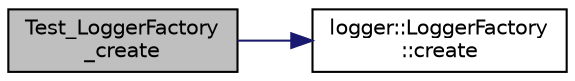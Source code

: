 digraph "Test_LoggerFactory_create"
{
 // LATEX_PDF_SIZE
  edge [fontname="Helvetica",fontsize="10",labelfontname="Helvetica",labelfontsize="10"];
  node [fontname="Helvetica",fontsize="10",shape=record];
  rankdir="LR";
  Node1 [label="Test_LoggerFactory\l_create",height=0.2,width=0.4,color="black", fillcolor="grey75", style="filled", fontcolor="black",tooltip=" "];
  Node1 -> Node2 [color="midnightblue",fontsize="10",style="solid",fontname="Helvetica"];
  Node2 [label="logger::LoggerFactory\l::create",height=0.2,width=0.4,color="black", fillcolor="white", style="filled",URL="$classlogger_1_1_logger_factory.html#ad30ef96fa81fae82fb969e49c7e5c4a7",tooltip=" "];
}

